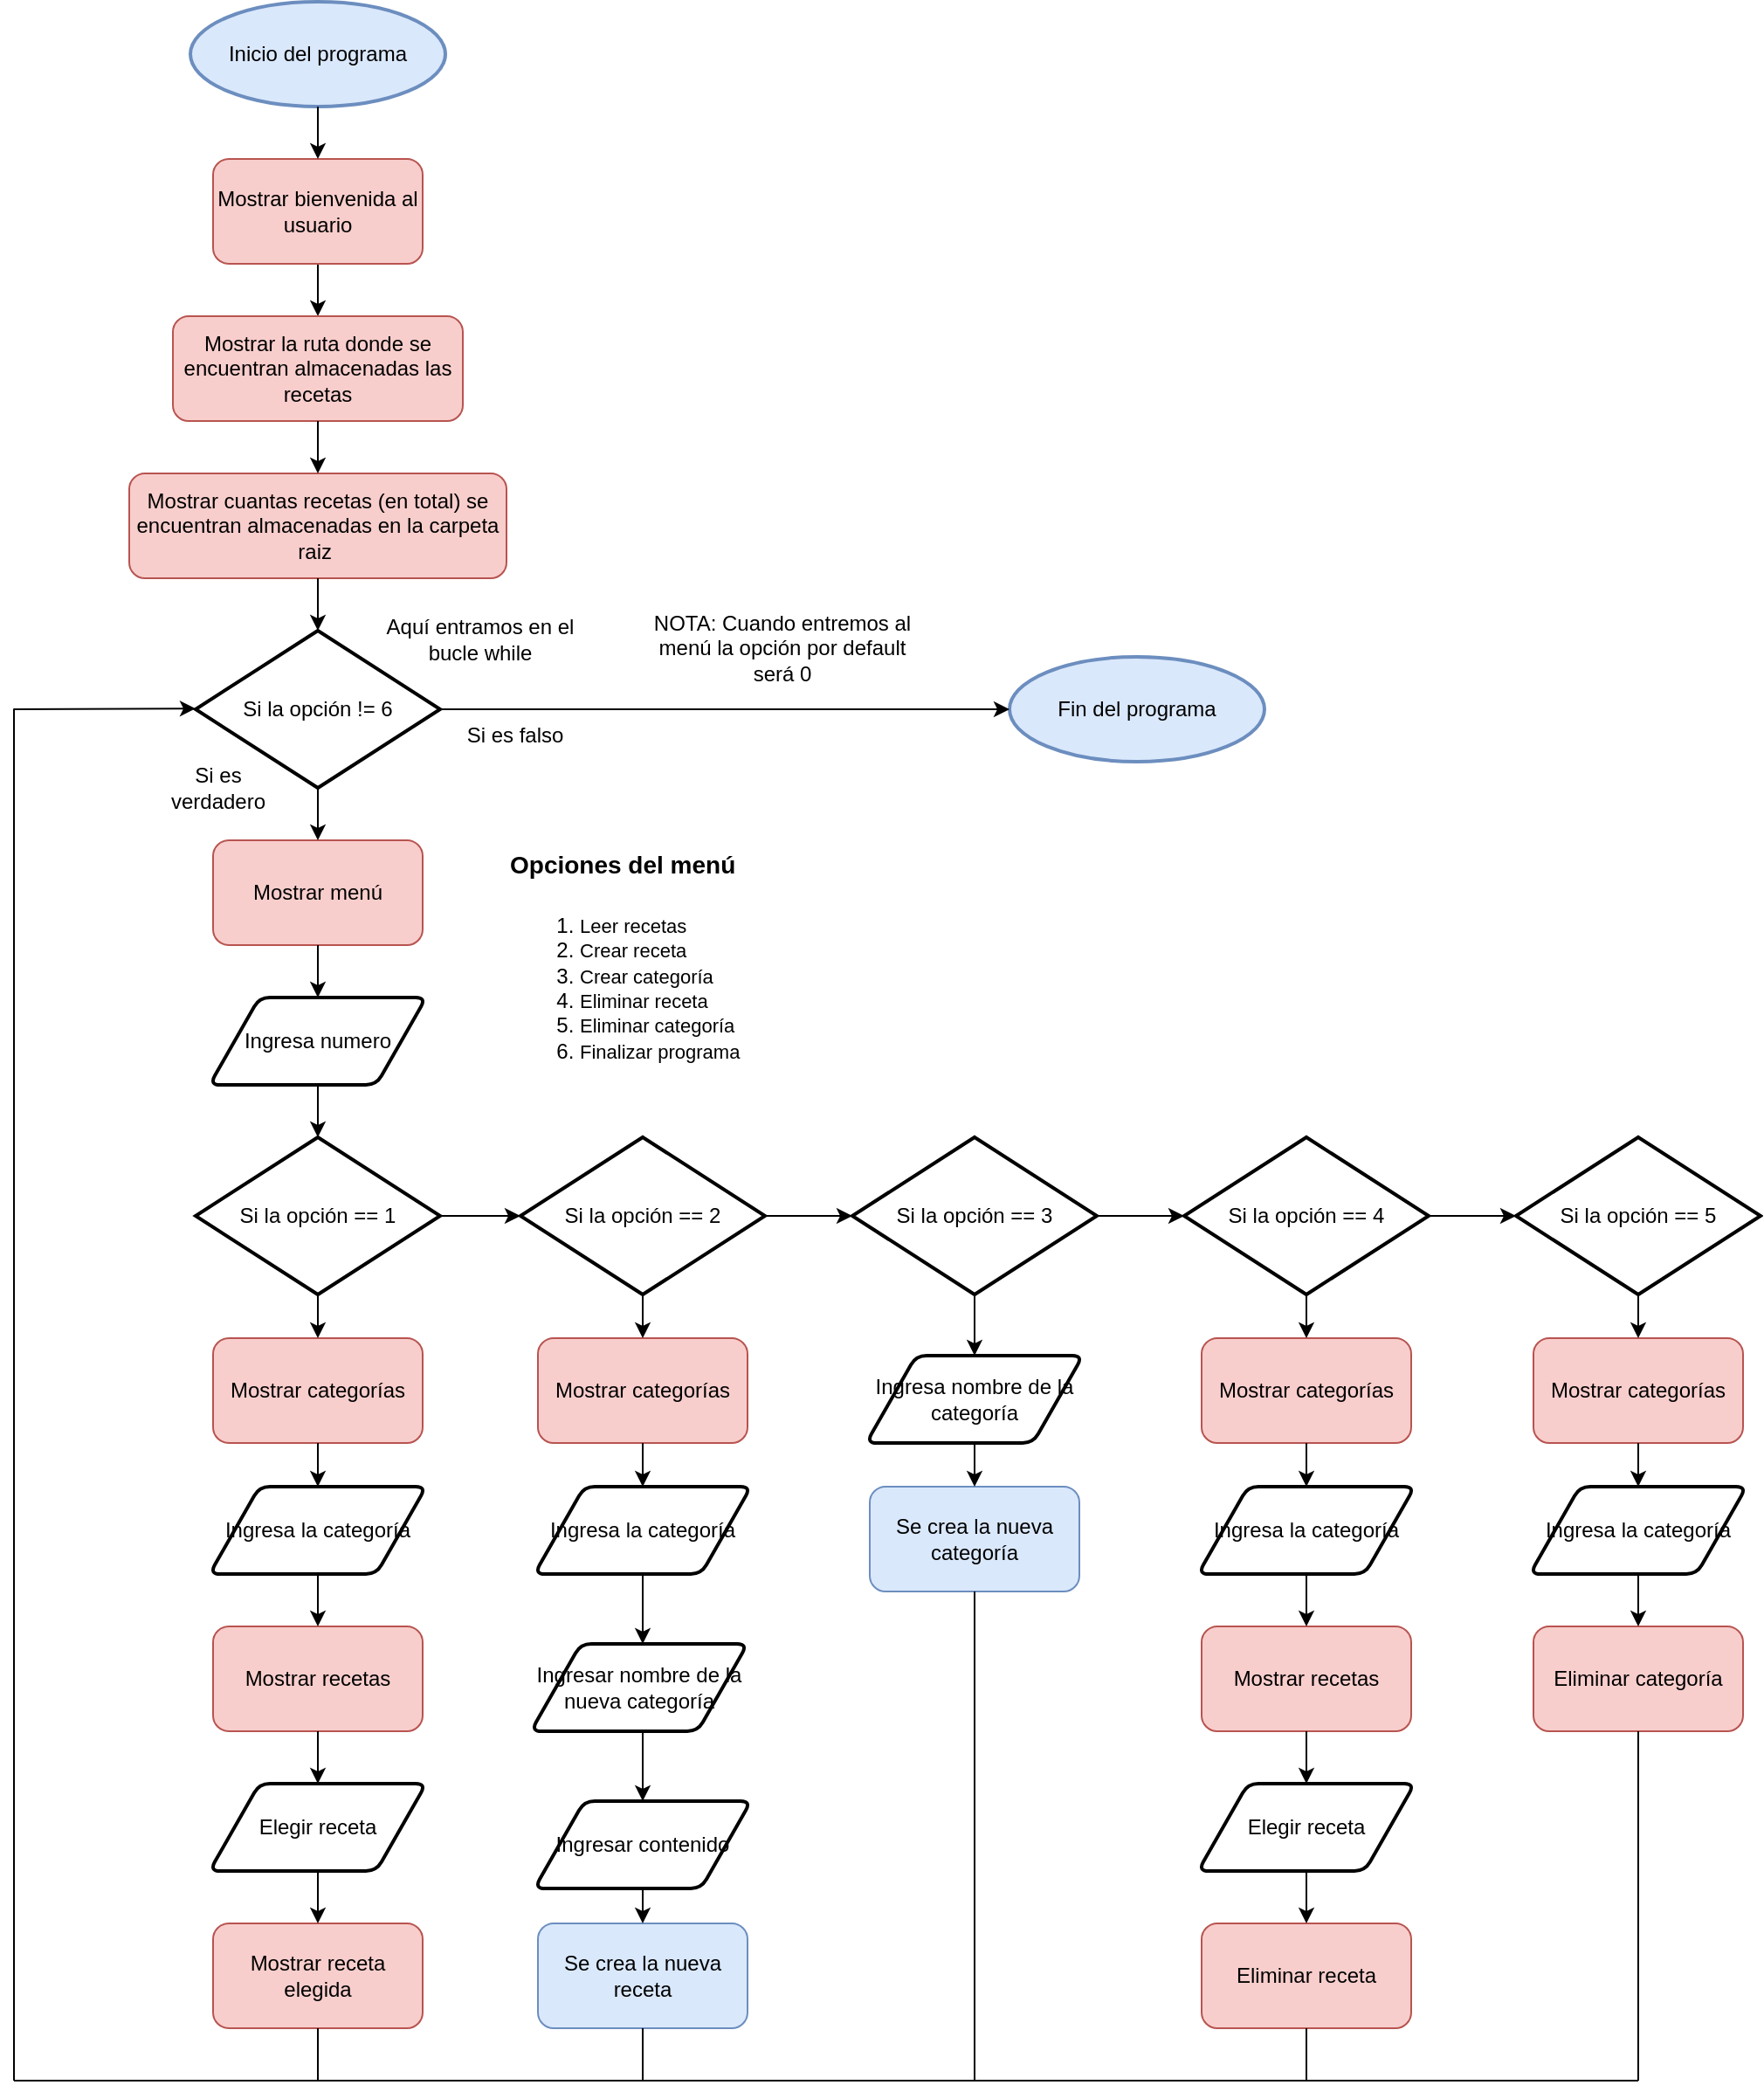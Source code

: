 <mxfile version="26.0.9">
  <diagram name="Página-1" id="kzF11InsTJtlvI3ND-uS">
    <mxGraphModel dx="1050" dy="621" grid="1" gridSize="10" guides="1" tooltips="1" connect="1" arrows="1" fold="1" page="1" pageScale="1" pageWidth="827" pageHeight="1169" math="0" shadow="0">
      <root>
        <mxCell id="0" />
        <mxCell id="1" parent="0" />
        <mxCell id="3ViETpApPe1qbinuCM58-1" value="Inicio del programa" style="strokeWidth=2;html=1;shape=mxgraph.flowchart.start_1;whiteSpace=wrap;fillColor=#dae8fc;strokeColor=#6c8ebf;" parent="1" vertex="1">
          <mxGeometry x="141" y="10" width="146" height="60" as="geometry" />
        </mxCell>
        <mxCell id="NTir04w_F9S96uzVtdC5-6" value="" style="edgeStyle=orthogonalEdgeStyle;rounded=0;orthogonalLoop=1;jettySize=auto;html=1;" parent="1" source="NTir04w_F9S96uzVtdC5-1" target="NTir04w_F9S96uzVtdC5-3" edge="1">
          <mxGeometry relative="1" as="geometry">
            <Array as="points">
              <mxPoint x="214" y="200" />
              <mxPoint x="214" y="200" />
            </Array>
          </mxGeometry>
        </mxCell>
        <mxCell id="NTir04w_F9S96uzVtdC5-1" value="Mostrar bienvenida al usuario" style="rounded=1;whiteSpace=wrap;html=1;fillColor=#f8cecc;strokeColor=#b85450;" parent="1" vertex="1">
          <mxGeometry x="154" y="100" width="120" height="60" as="geometry" />
        </mxCell>
        <mxCell id="NTir04w_F9S96uzVtdC5-2" value="" style="endArrow=classic;html=1;rounded=0;" parent="1" target="NTir04w_F9S96uzVtdC5-1" edge="1">
          <mxGeometry width="50" height="50" relative="1" as="geometry">
            <mxPoint x="214" y="100" as="sourcePoint" />
            <mxPoint x="264" y="50" as="targetPoint" />
          </mxGeometry>
        </mxCell>
        <mxCell id="NTir04w_F9S96uzVtdC5-3" value="Mostrar la ruta donde se encuentran almacenadas las recetas" style="rounded=1;whiteSpace=wrap;html=1;fillColor=#f8cecc;strokeColor=#b85450;" parent="1" vertex="1">
          <mxGeometry x="131" y="190" width="166" height="60" as="geometry" />
        </mxCell>
        <mxCell id="NTir04w_F9S96uzVtdC5-8" value="Mostrar cuantas recetas (en total) se encuentran almacenadas en la carpeta raiz&amp;nbsp;" style="rounded=1;whiteSpace=wrap;html=1;fillColor=#f8cecc;strokeColor=#b85450;" parent="1" vertex="1">
          <mxGeometry x="106" y="280" width="216" height="60" as="geometry" />
        </mxCell>
        <mxCell id="NTir04w_F9S96uzVtdC5-10" value="" style="endArrow=classic;html=1;rounded=0;entryX=0.5;entryY=0;entryDx=0;entryDy=0;" parent="1" target="NTir04w_F9S96uzVtdC5-1" edge="1">
          <mxGeometry width="50" height="50" relative="1" as="geometry">
            <mxPoint x="214" y="70" as="sourcePoint" />
            <mxPoint x="264" y="20" as="targetPoint" />
          </mxGeometry>
        </mxCell>
        <mxCell id="NTir04w_F9S96uzVtdC5-11" value="" style="endArrow=classic;html=1;rounded=0;entryX=0.5;entryY=0;entryDx=0;entryDy=0;" parent="1" target="NTir04w_F9S96uzVtdC5-8" edge="1">
          <mxGeometry width="50" height="50" relative="1" as="geometry">
            <mxPoint x="214" y="250" as="sourcePoint" />
            <mxPoint x="264" y="200" as="targetPoint" />
          </mxGeometry>
        </mxCell>
        <mxCell id="NTir04w_F9S96uzVtdC5-12" value="Mostrar menú" style="rounded=1;whiteSpace=wrap;html=1;fillColor=#f8cecc;strokeColor=#b85450;" parent="1" vertex="1">
          <mxGeometry x="154" y="490" width="120" height="60" as="geometry" />
        </mxCell>
        <mxCell id="mHcv7NWztH-BuW8Ib_pw-1" value="Si la opción != 6" style="strokeWidth=2;shape=mxgraph.flowchart.decision;whiteSpace=wrap;html=1;" parent="1" vertex="1">
          <mxGeometry x="144" y="370" width="140" height="90" as="geometry" />
        </mxCell>
        <mxCell id="mHcv7NWztH-BuW8Ib_pw-4" value="Si es verdadero" style="text;html=1;align=center;verticalAlign=middle;whiteSpace=wrap;rounded=0;" parent="1" vertex="1">
          <mxGeometry x="120" y="440" width="74" height="40" as="geometry" />
        </mxCell>
        <mxCell id="mHcv7NWztH-BuW8Ib_pw-5" value="Aquí entramos en el bucle while" style="text;html=1;align=center;verticalAlign=middle;whiteSpace=wrap;rounded=0;" parent="1" vertex="1">
          <mxGeometry x="240" y="360" width="134" height="30" as="geometry" />
        </mxCell>
        <mxCell id="mHcv7NWztH-BuW8Ib_pw-7" value="Si la opción == 1" style="strokeWidth=2;shape=mxgraph.flowchart.decision;whiteSpace=wrap;html=1;" parent="1" vertex="1">
          <mxGeometry x="144" y="660" width="140" height="90" as="geometry" />
        </mxCell>
        <mxCell id="mHcv7NWztH-BuW8Ib_pw-12" value="" style="endArrow=classic;html=1;rounded=0;" parent="1" target="mHcv7NWztH-BuW8Ib_pw-1" edge="1">
          <mxGeometry width="50" height="50" relative="1" as="geometry">
            <mxPoint x="214" y="340" as="sourcePoint" />
            <mxPoint x="264" y="290" as="targetPoint" />
          </mxGeometry>
        </mxCell>
        <mxCell id="mHcv7NWztH-BuW8Ib_pw-13" value="" style="endArrow=classic;html=1;rounded=0;entryX=0.5;entryY=0;entryDx=0;entryDy=0;" parent="1" target="NTir04w_F9S96uzVtdC5-12" edge="1">
          <mxGeometry width="50" height="50" relative="1" as="geometry">
            <mxPoint x="214" y="460" as="sourcePoint" />
            <mxPoint x="264" y="410" as="targetPoint" />
          </mxGeometry>
        </mxCell>
        <mxCell id="mHcv7NWztH-BuW8Ib_pw-15" value="NOTA: Cuando entremos al menú la opción por default será 0" style="text;html=1;align=center;verticalAlign=middle;whiteSpace=wrap;rounded=0;" parent="1" vertex="1">
          <mxGeometry x="400" y="360" width="160" height="40" as="geometry" />
        </mxCell>
        <mxCell id="mHcv7NWztH-BuW8Ib_pw-16" value="Ingresa numero" style="shape=parallelogram;html=1;strokeWidth=2;perimeter=parallelogramPerimeter;whiteSpace=wrap;rounded=1;arcSize=12;size=0.23;" parent="1" vertex="1">
          <mxGeometry x="152" y="580" width="124" height="50" as="geometry" />
        </mxCell>
        <mxCell id="mHcv7NWztH-BuW8Ib_pw-17" value="" style="endArrow=classic;html=1;rounded=0;entryX=0.5;entryY=0;entryDx=0;entryDy=0;" parent="1" target="mHcv7NWztH-BuW8Ib_pw-16" edge="1">
          <mxGeometry width="50" height="50" relative="1" as="geometry">
            <mxPoint x="214" y="550" as="sourcePoint" />
            <mxPoint x="264" y="500" as="targetPoint" />
          </mxGeometry>
        </mxCell>
        <mxCell id="mHcv7NWztH-BuW8Ib_pw-18" value="" style="endArrow=classic;html=1;rounded=0;entryX=0.5;entryY=0;entryDx=0;entryDy=0;entryPerimeter=0;" parent="1" target="mHcv7NWztH-BuW8Ib_pw-7" edge="1">
          <mxGeometry width="50" height="50" relative="1" as="geometry">
            <mxPoint x="214" y="630" as="sourcePoint" />
            <mxPoint x="264" y="580" as="targetPoint" />
          </mxGeometry>
        </mxCell>
        <mxCell id="mHcv7NWztH-BuW8Ib_pw-19" value="&lt;h1 style=&quot;margin-top: 0px;&quot;&gt;&lt;font style=&quot;font-size: 14px;&quot;&gt;Opciones del menú&lt;/font&gt;&lt;/h1&gt;&lt;p&gt;&lt;/p&gt;&lt;ol&gt;&lt;li&gt;&lt;font style=&quot;font-size: 11px;&quot;&gt;Leer recetas&amp;nbsp;&lt;/font&gt;&lt;/li&gt;&lt;li&gt;&lt;font style=&quot;font-size: 11px;&quot;&gt;Crear receta&amp;nbsp;&lt;/font&gt;&lt;/li&gt;&lt;li&gt;&lt;font style=&quot;font-size: 11px;&quot;&gt;Crear categoría&lt;/font&gt;&lt;/li&gt;&lt;li&gt;&lt;font style=&quot;font-size: 11px;&quot;&gt;Eliminar receta&lt;/font&gt;&lt;/li&gt;&lt;li&gt;&lt;font style=&quot;font-size: 11px;&quot;&gt;Eliminar categoría&lt;/font&gt;&lt;/li&gt;&lt;li&gt;&lt;font style=&quot;font-size: 11px;&quot;&gt;Finalizar programa&lt;/font&gt;&lt;/li&gt;&lt;/ol&gt;&lt;p&gt;&lt;/p&gt;" style="text;html=1;whiteSpace=wrap;overflow=hidden;rounded=0;" parent="1" vertex="1">
          <mxGeometry x="322" y="480" width="140" height="150" as="geometry" />
        </mxCell>
        <mxCell id="mHcv7NWztH-BuW8Ib_pw-21" value="Ingresa la categoría" style="shape=parallelogram;html=1;strokeWidth=2;perimeter=parallelogramPerimeter;whiteSpace=wrap;rounded=1;arcSize=12;size=0.23;align=center;" parent="1" vertex="1">
          <mxGeometry x="152" y="860" width="124" height="50" as="geometry" />
        </mxCell>
        <mxCell id="mHcv7NWztH-BuW8Ib_pw-22" value="Mostrar recetas" style="rounded=1;whiteSpace=wrap;html=1;fillColor=#f8cecc;strokeColor=#b85450;" parent="1" vertex="1">
          <mxGeometry x="154" y="940" width="120" height="60" as="geometry" />
        </mxCell>
        <mxCell id="mHcv7NWztH-BuW8Ib_pw-23" value="Elegir receta" style="shape=parallelogram;html=1;strokeWidth=2;perimeter=parallelogramPerimeter;whiteSpace=wrap;rounded=1;arcSize=12;size=0.23;align=center;" parent="1" vertex="1">
          <mxGeometry x="152" y="1030" width="124" height="50" as="geometry" />
        </mxCell>
        <mxCell id="mHcv7NWztH-BuW8Ib_pw-24" value="Mostrar receta elegida" style="rounded=1;whiteSpace=wrap;html=1;fillColor=#f8cecc;strokeColor=#b85450;" parent="1" vertex="1">
          <mxGeometry x="154" y="1110" width="120" height="60" as="geometry" />
        </mxCell>
        <mxCell id="dAJCM-8Wbw4aqFR9fW2n-2" value="" style="endArrow=classic;html=1;rounded=0;entryX=0.5;entryY=0;entryDx=0;entryDy=0;" parent="1" target="mHcv7NWztH-BuW8Ib_pw-22" edge="1">
          <mxGeometry width="50" height="50" relative="1" as="geometry">
            <mxPoint x="214" y="910" as="sourcePoint" />
            <mxPoint x="264" y="860" as="targetPoint" />
          </mxGeometry>
        </mxCell>
        <mxCell id="dAJCM-8Wbw4aqFR9fW2n-3" value="" style="endArrow=classic;html=1;rounded=0;entryX=0.5;entryY=0;entryDx=0;entryDy=0;" parent="1" target="mHcv7NWztH-BuW8Ib_pw-23" edge="1">
          <mxGeometry width="50" height="50" relative="1" as="geometry">
            <mxPoint x="214" y="1000" as="sourcePoint" />
            <mxPoint x="264" y="950" as="targetPoint" />
          </mxGeometry>
        </mxCell>
        <mxCell id="dAJCM-8Wbw4aqFR9fW2n-7" value="" style="endArrow=classic;html=1;rounded=0;entryX=0.5;entryY=0;entryDx=0;entryDy=0;" parent="1" target="mHcv7NWztH-BuW8Ib_pw-24" edge="1">
          <mxGeometry width="50" height="50" relative="1" as="geometry">
            <mxPoint x="214" y="1080" as="sourcePoint" />
            <mxPoint x="264" y="1030" as="targetPoint" />
          </mxGeometry>
        </mxCell>
        <mxCell id="dAJCM-8Wbw4aqFR9fW2n-11" value="" style="endArrow=classic;html=1;rounded=0;" parent="1" edge="1">
          <mxGeometry width="50" height="50" relative="1" as="geometry">
            <mxPoint x="40" y="415" as="sourcePoint" />
            <mxPoint x="144" y="414.58" as="targetPoint" />
          </mxGeometry>
        </mxCell>
        <mxCell id="dAJCM-8Wbw4aqFR9fW2n-12" value="" style="endArrow=none;html=1;rounded=0;" parent="1" edge="1">
          <mxGeometry width="50" height="50" relative="1" as="geometry">
            <mxPoint x="40" y="1200" as="sourcePoint" />
            <mxPoint x="40" y="414.58" as="targetPoint" />
          </mxGeometry>
        </mxCell>
        <mxCell id="dAJCM-8Wbw4aqFR9fW2n-13" value="Si la opción == 2" style="strokeWidth=2;shape=mxgraph.flowchart.decision;whiteSpace=wrap;html=1;" parent="1" vertex="1">
          <mxGeometry x="330" y="660" width="140" height="90" as="geometry" />
        </mxCell>
        <mxCell id="dAJCM-8Wbw4aqFR9fW2n-14" value="Si la opción == 3" style="strokeWidth=2;shape=mxgraph.flowchart.decision;whiteSpace=wrap;html=1;" parent="1" vertex="1">
          <mxGeometry x="520" y="660" width="140" height="90" as="geometry" />
        </mxCell>
        <mxCell id="dAJCM-8Wbw4aqFR9fW2n-15" value="Si la opción == 4" style="strokeWidth=2;shape=mxgraph.flowchart.decision;whiteSpace=wrap;html=1;" parent="1" vertex="1">
          <mxGeometry x="710" y="660" width="140" height="90" as="geometry" />
        </mxCell>
        <mxCell id="dAJCM-8Wbw4aqFR9fW2n-16" value="Si la opción == 5" style="strokeWidth=2;shape=mxgraph.flowchart.decision;whiteSpace=wrap;html=1;" parent="1" vertex="1">
          <mxGeometry x="900" y="660" width="140" height="90" as="geometry" />
        </mxCell>
        <mxCell id="xQ-OzBGJRAt4TcHu-Pk_-2" value="" style="endArrow=classic;html=1;rounded=0;exitX=1;exitY=0.5;exitDx=0;exitDy=0;exitPerimeter=0;entryX=0;entryY=0.5;entryDx=0;entryDy=0;entryPerimeter=0;" parent="1" source="mHcv7NWztH-BuW8Ib_pw-7" target="dAJCM-8Wbw4aqFR9fW2n-13" edge="1">
          <mxGeometry width="50" height="50" relative="1" as="geometry">
            <mxPoint x="400" y="800" as="sourcePoint" />
            <mxPoint x="450" y="750" as="targetPoint" />
          </mxGeometry>
        </mxCell>
        <mxCell id="xQ-OzBGJRAt4TcHu-Pk_-3" value="" style="endArrow=classic;html=1;rounded=0;exitX=1;exitY=0.5;exitDx=0;exitDy=0;exitPerimeter=0;entryX=0;entryY=0.5;entryDx=0;entryDy=0;entryPerimeter=0;" parent="1" source="dAJCM-8Wbw4aqFR9fW2n-13" target="dAJCM-8Wbw4aqFR9fW2n-14" edge="1">
          <mxGeometry width="50" height="50" relative="1" as="geometry">
            <mxPoint x="500" y="800" as="sourcePoint" />
            <mxPoint x="550" y="750" as="targetPoint" />
          </mxGeometry>
        </mxCell>
        <mxCell id="xQ-OzBGJRAt4TcHu-Pk_-4" value="" style="endArrow=classic;html=1;rounded=0;exitX=1;exitY=0.5;exitDx=0;exitDy=0;exitPerimeter=0;entryX=0;entryY=0.5;entryDx=0;entryDy=0;entryPerimeter=0;" parent="1" source="dAJCM-8Wbw4aqFR9fW2n-14" target="dAJCM-8Wbw4aqFR9fW2n-15" edge="1">
          <mxGeometry width="50" height="50" relative="1" as="geometry">
            <mxPoint x="640" y="830" as="sourcePoint" />
            <mxPoint x="690" y="780" as="targetPoint" />
          </mxGeometry>
        </mxCell>
        <mxCell id="xQ-OzBGJRAt4TcHu-Pk_-5" value="" style="endArrow=classic;html=1;rounded=0;exitX=1;exitY=0.5;exitDx=0;exitDy=0;exitPerimeter=0;entryX=0;entryY=0.5;entryDx=0;entryDy=0;entryPerimeter=0;" parent="1" source="dAJCM-8Wbw4aqFR9fW2n-15" target="dAJCM-8Wbw4aqFR9fW2n-16" edge="1">
          <mxGeometry width="50" height="50" relative="1" as="geometry">
            <mxPoint x="860" y="800" as="sourcePoint" />
            <mxPoint x="910" y="750" as="targetPoint" />
          </mxGeometry>
        </mxCell>
        <mxCell id="xQ-OzBGJRAt4TcHu-Pk_-6" value="" style="endArrow=none;html=1;rounded=0;entryX=0.5;entryY=1;entryDx=0;entryDy=0;" parent="1" target="mHcv7NWztH-BuW8Ib_pw-24" edge="1">
          <mxGeometry width="50" height="50" relative="1" as="geometry">
            <mxPoint x="214" y="1200" as="sourcePoint" />
            <mxPoint x="191" y="1190" as="targetPoint" />
          </mxGeometry>
        </mxCell>
        <mxCell id="pYzMngqtYcaq5xoUuyQM-1" value="Ingresa la categoría" style="shape=parallelogram;html=1;strokeWidth=2;perimeter=parallelogramPerimeter;whiteSpace=wrap;rounded=1;arcSize=12;size=0.23;align=center;" vertex="1" parent="1">
          <mxGeometry x="338" y="860" width="124" height="50" as="geometry" />
        </mxCell>
        <mxCell id="pYzMngqtYcaq5xoUuyQM-3" value="Mostrar categorías" style="rounded=1;whiteSpace=wrap;html=1;fillColor=#f8cecc;strokeColor=#b85450;" vertex="1" parent="1">
          <mxGeometry x="340" y="775" width="120" height="60" as="geometry" />
        </mxCell>
        <mxCell id="pYzMngqtYcaq5xoUuyQM-6" value="" style="endArrow=classic;html=1;rounded=0;entryX=0.5;entryY=0;entryDx=0;entryDy=0;" edge="1" parent="1" target="pYzMngqtYcaq5xoUuyQM-3">
          <mxGeometry width="50" height="50" relative="1" as="geometry">
            <mxPoint x="400" y="750" as="sourcePoint" />
            <mxPoint x="450" y="700" as="targetPoint" />
          </mxGeometry>
        </mxCell>
        <mxCell id="pYzMngqtYcaq5xoUuyQM-7" value="" style="endArrow=classic;html=1;rounded=0;entryX=0.5;entryY=0;entryDx=0;entryDy=0;" edge="1" parent="1" target="pYzMngqtYcaq5xoUuyQM-1">
          <mxGeometry width="50" height="50" relative="1" as="geometry">
            <mxPoint x="400" y="835" as="sourcePoint" />
            <mxPoint x="540" y="870" as="targetPoint" />
          </mxGeometry>
        </mxCell>
        <mxCell id="pYzMngqtYcaq5xoUuyQM-8" value="&lt;font&gt;Ingresar nombre de la nueva categoría&lt;/font&gt;" style="shape=parallelogram;html=1;strokeWidth=2;perimeter=parallelogramPerimeter;whiteSpace=wrap;rounded=1;arcSize=12;size=0.23;align=center;" vertex="1" parent="1">
          <mxGeometry x="336" y="950" width="124" height="50" as="geometry" />
        </mxCell>
        <mxCell id="pYzMngqtYcaq5xoUuyQM-9" value="" style="endArrow=classic;html=1;rounded=0;exitX=0.5;exitY=1;exitDx=0;exitDy=0;" edge="1" parent="1" source="pYzMngqtYcaq5xoUuyQM-1">
          <mxGeometry width="50" height="50" relative="1" as="geometry">
            <mxPoint x="420" y="930" as="sourcePoint" />
            <mxPoint x="400" y="950" as="targetPoint" />
          </mxGeometry>
        </mxCell>
        <mxCell id="pYzMngqtYcaq5xoUuyQM-11" value="Ingresar contenido" style="shape=parallelogram;html=1;strokeWidth=2;perimeter=parallelogramPerimeter;whiteSpace=wrap;rounded=1;arcSize=12;size=0.23;align=center;" vertex="1" parent="1">
          <mxGeometry x="338" y="1040" width="124" height="50" as="geometry" />
        </mxCell>
        <mxCell id="pYzMngqtYcaq5xoUuyQM-12" value="" style="endArrow=classic;html=1;rounded=0;entryX=0.5;entryY=0;entryDx=0;entryDy=0;" edge="1" parent="1" target="pYzMngqtYcaq5xoUuyQM-11">
          <mxGeometry width="50" height="50" relative="1" as="geometry">
            <mxPoint x="400" y="1000" as="sourcePoint" />
            <mxPoint x="450" y="950" as="targetPoint" />
          </mxGeometry>
        </mxCell>
        <mxCell id="pYzMngqtYcaq5xoUuyQM-15" value="Ingresa nombre de la categoría" style="shape=parallelogram;html=1;strokeWidth=2;perimeter=parallelogramPerimeter;whiteSpace=wrap;rounded=1;arcSize=12;size=0.23;align=center;" vertex="1" parent="1">
          <mxGeometry x="528" y="785" width="124" height="50" as="geometry" />
        </mxCell>
        <mxCell id="pYzMngqtYcaq5xoUuyQM-16" value="" style="endArrow=classic;html=1;rounded=0;entryX=0.5;entryY=0;entryDx=0;entryDy=0;" edge="1" parent="1" target="pYzMngqtYcaq5xoUuyQM-15">
          <mxGeometry width="50" height="50" relative="1" as="geometry">
            <mxPoint x="590" y="750" as="sourcePoint" />
            <mxPoint x="640" y="700" as="targetPoint" />
          </mxGeometry>
        </mxCell>
        <mxCell id="pYzMngqtYcaq5xoUuyQM-17" value="Se crea la nueva categoría" style="rounded=1;whiteSpace=wrap;html=1;fillColor=#dae8fc;strokeColor=#6c8ebf;" vertex="1" parent="1">
          <mxGeometry x="530" y="860" width="120" height="60" as="geometry" />
        </mxCell>
        <mxCell id="pYzMngqtYcaq5xoUuyQM-18" value="" style="endArrow=classic;html=1;rounded=0;" edge="1" parent="1" target="pYzMngqtYcaq5xoUuyQM-17">
          <mxGeometry width="50" height="50" relative="1" as="geometry">
            <mxPoint x="590" y="835" as="sourcePoint" />
            <mxPoint x="640" y="785" as="targetPoint" />
          </mxGeometry>
        </mxCell>
        <mxCell id="pYzMngqtYcaq5xoUuyQM-19" value="" style="endArrow=none;html=1;rounded=0;" edge="1" parent="1">
          <mxGeometry width="50" height="50" relative="1" as="geometry">
            <mxPoint x="590" y="1200" as="sourcePoint" />
            <mxPoint x="590" y="920" as="targetPoint" />
          </mxGeometry>
        </mxCell>
        <mxCell id="pYzMngqtYcaq5xoUuyQM-20" value="Mostrar categorías" style="rounded=1;whiteSpace=wrap;html=1;fillColor=#f8cecc;strokeColor=#b85450;" vertex="1" parent="1">
          <mxGeometry x="720" y="775" width="120" height="60" as="geometry" />
        </mxCell>
        <mxCell id="pYzMngqtYcaq5xoUuyQM-21" value="Mostrar categorías" style="rounded=1;whiteSpace=wrap;html=1;fillColor=#f8cecc;strokeColor=#b85450;" vertex="1" parent="1">
          <mxGeometry x="154" y="775" width="120" height="60" as="geometry" />
        </mxCell>
        <mxCell id="pYzMngqtYcaq5xoUuyQM-23" value="" style="endArrow=classic;html=1;rounded=0;exitX=0.5;exitY=1;exitDx=0;exitDy=0;exitPerimeter=0;entryX=0.5;entryY=0;entryDx=0;entryDy=0;" edge="1" parent="1" source="mHcv7NWztH-BuW8Ib_pw-7" target="pYzMngqtYcaq5xoUuyQM-21">
          <mxGeometry width="50" height="50" relative="1" as="geometry">
            <mxPoint x="250" y="760" as="sourcePoint" />
            <mxPoint x="300" y="710" as="targetPoint" />
          </mxGeometry>
        </mxCell>
        <mxCell id="pYzMngqtYcaq5xoUuyQM-25" value="" style="endArrow=classic;html=1;rounded=0;entryX=0.5;entryY=0;entryDx=0;entryDy=0;exitX=0.5;exitY=1;exitDx=0;exitDy=0;" edge="1" parent="1" source="pYzMngqtYcaq5xoUuyQM-21" target="mHcv7NWztH-BuW8Ib_pw-21">
          <mxGeometry width="50" height="50" relative="1" as="geometry">
            <mxPoint x="210" y="835" as="sourcePoint" />
            <mxPoint x="260" y="785" as="targetPoint" />
          </mxGeometry>
        </mxCell>
        <mxCell id="pYzMngqtYcaq5xoUuyQM-26" value="Ingresa la categoría" style="shape=parallelogram;html=1;strokeWidth=2;perimeter=parallelogramPerimeter;whiteSpace=wrap;rounded=1;arcSize=12;size=0.23;align=center;" vertex="1" parent="1">
          <mxGeometry x="718" y="860" width="124" height="50" as="geometry" />
        </mxCell>
        <mxCell id="pYzMngqtYcaq5xoUuyQM-27" value="Mostrar recetas" style="rounded=1;whiteSpace=wrap;html=1;fillColor=#f8cecc;strokeColor=#b85450;" vertex="1" parent="1">
          <mxGeometry x="720" y="940" width="120" height="60" as="geometry" />
        </mxCell>
        <mxCell id="pYzMngqtYcaq5xoUuyQM-28" value="Elegir receta" style="shape=parallelogram;html=1;strokeWidth=2;perimeter=parallelogramPerimeter;whiteSpace=wrap;rounded=1;arcSize=12;size=0.23;align=center;" vertex="1" parent="1">
          <mxGeometry x="718" y="1030" width="124" height="50" as="geometry" />
        </mxCell>
        <mxCell id="pYzMngqtYcaq5xoUuyQM-29" value="Eliminar receta" style="rounded=1;whiteSpace=wrap;html=1;fillColor=#f8cecc;strokeColor=#b85450;" vertex="1" parent="1">
          <mxGeometry x="720" y="1110" width="120" height="60" as="geometry" />
        </mxCell>
        <mxCell id="pYzMngqtYcaq5xoUuyQM-30" value="" style="endArrow=classic;html=1;rounded=0;entryX=0.5;entryY=0;entryDx=0;entryDy=0;" edge="1" parent="1" target="pYzMngqtYcaq5xoUuyQM-27">
          <mxGeometry width="50" height="50" relative="1" as="geometry">
            <mxPoint x="780" y="910" as="sourcePoint" />
            <mxPoint x="830" y="860" as="targetPoint" />
          </mxGeometry>
        </mxCell>
        <mxCell id="pYzMngqtYcaq5xoUuyQM-31" value="" style="endArrow=classic;html=1;rounded=0;entryX=0.5;entryY=0;entryDx=0;entryDy=0;" edge="1" parent="1" target="pYzMngqtYcaq5xoUuyQM-28">
          <mxGeometry width="50" height="50" relative="1" as="geometry">
            <mxPoint x="780" y="1000" as="sourcePoint" />
            <mxPoint x="830" y="950" as="targetPoint" />
          </mxGeometry>
        </mxCell>
        <mxCell id="pYzMngqtYcaq5xoUuyQM-32" value="" style="endArrow=classic;html=1;rounded=0;entryX=0.5;entryY=0;entryDx=0;entryDy=0;" edge="1" parent="1" target="pYzMngqtYcaq5xoUuyQM-29">
          <mxGeometry width="50" height="50" relative="1" as="geometry">
            <mxPoint x="780" y="1080" as="sourcePoint" />
            <mxPoint x="830" y="1030" as="targetPoint" />
          </mxGeometry>
        </mxCell>
        <mxCell id="pYzMngqtYcaq5xoUuyQM-33" value="" style="endArrow=none;html=1;rounded=0;entryX=0.5;entryY=1;entryDx=0;entryDy=0;" edge="1" parent="1" target="pYzMngqtYcaq5xoUuyQM-29">
          <mxGeometry width="50" height="50" relative="1" as="geometry">
            <mxPoint x="780" y="1200" as="sourcePoint" />
            <mxPoint x="757" y="1190" as="targetPoint" />
          </mxGeometry>
        </mxCell>
        <mxCell id="pYzMngqtYcaq5xoUuyQM-34" value="" style="endArrow=classic;html=1;rounded=0;exitX=0.5;exitY=1;exitDx=0;exitDy=0;exitPerimeter=0;entryX=0.5;entryY=0;entryDx=0;entryDy=0;" edge="1" parent="1" source="dAJCM-8Wbw4aqFR9fW2n-15" target="pYzMngqtYcaq5xoUuyQM-20">
          <mxGeometry width="50" height="50" relative="1" as="geometry">
            <mxPoint x="850" y="760" as="sourcePoint" />
            <mxPoint x="900" y="710" as="targetPoint" />
          </mxGeometry>
        </mxCell>
        <mxCell id="pYzMngqtYcaq5xoUuyQM-35" value="" style="endArrow=classic;html=1;rounded=0;exitX=0.5;exitY=1;exitDx=0;exitDy=0;" edge="1" parent="1" source="pYzMngqtYcaq5xoUuyQM-20" target="pYzMngqtYcaq5xoUuyQM-26">
          <mxGeometry width="50" height="50" relative="1" as="geometry">
            <mxPoint x="540" y="950" as="sourcePoint" />
            <mxPoint x="590" y="900" as="targetPoint" />
          </mxGeometry>
        </mxCell>
        <mxCell id="pYzMngqtYcaq5xoUuyQM-36" value="Mostrar categorías" style="rounded=1;whiteSpace=wrap;html=1;fillColor=#f8cecc;strokeColor=#b85450;" vertex="1" parent="1">
          <mxGeometry x="910" y="775" width="120" height="60" as="geometry" />
        </mxCell>
        <mxCell id="pYzMngqtYcaq5xoUuyQM-37" value="Ingresa la categoría" style="shape=parallelogram;html=1;strokeWidth=2;perimeter=parallelogramPerimeter;whiteSpace=wrap;rounded=1;arcSize=12;size=0.23;align=center;" vertex="1" parent="1">
          <mxGeometry x="908" y="860" width="124" height="50" as="geometry" />
        </mxCell>
        <mxCell id="pYzMngqtYcaq5xoUuyQM-38" value="Eliminar categoría" style="rounded=1;whiteSpace=wrap;html=1;fillColor=#f8cecc;strokeColor=#b85450;" vertex="1" parent="1">
          <mxGeometry x="910" y="940" width="120" height="60" as="geometry" />
        </mxCell>
        <mxCell id="pYzMngqtYcaq5xoUuyQM-39" value="" style="endArrow=classic;html=1;rounded=0;entryX=0.5;entryY=0;entryDx=0;entryDy=0;" edge="1" parent="1" target="pYzMngqtYcaq5xoUuyQM-36">
          <mxGeometry width="50" height="50" relative="1" as="geometry">
            <mxPoint x="970" y="750" as="sourcePoint" />
            <mxPoint x="1020" y="700" as="targetPoint" />
          </mxGeometry>
        </mxCell>
        <mxCell id="pYzMngqtYcaq5xoUuyQM-41" value="" style="endArrow=classic;html=1;rounded=0;" edge="1" parent="1" target="pYzMngqtYcaq5xoUuyQM-37">
          <mxGeometry width="50" height="50" relative="1" as="geometry">
            <mxPoint x="970" y="835" as="sourcePoint" />
            <mxPoint x="1020" y="785" as="targetPoint" />
          </mxGeometry>
        </mxCell>
        <mxCell id="pYzMngqtYcaq5xoUuyQM-42" value="" style="endArrow=classic;html=1;rounded=0;entryX=0.5;entryY=0;entryDx=0;entryDy=0;" edge="1" parent="1" target="pYzMngqtYcaq5xoUuyQM-38">
          <mxGeometry width="50" height="50" relative="1" as="geometry">
            <mxPoint x="970" y="910" as="sourcePoint" />
            <mxPoint x="1020" y="860" as="targetPoint" />
          </mxGeometry>
        </mxCell>
        <mxCell id="pYzMngqtYcaq5xoUuyQM-43" value="" style="endArrow=none;html=1;rounded=0;" edge="1" parent="1">
          <mxGeometry width="50" height="50" relative="1" as="geometry">
            <mxPoint x="970" y="1000" as="sourcePoint" />
            <mxPoint x="970" y="1200" as="targetPoint" />
          </mxGeometry>
        </mxCell>
        <mxCell id="pYzMngqtYcaq5xoUuyQM-44" value="" style="endArrow=none;html=1;rounded=0;" edge="1" parent="1">
          <mxGeometry width="50" height="50" relative="1" as="geometry">
            <mxPoint x="40" y="1200" as="sourcePoint" />
            <mxPoint x="970" y="1200" as="targetPoint" />
          </mxGeometry>
        </mxCell>
        <mxCell id="pYzMngqtYcaq5xoUuyQM-45" value="Se crea la nueva receta" style="rounded=1;whiteSpace=wrap;html=1;fillColor=#dae8fc;strokeColor=#6c8ebf;" vertex="1" parent="1">
          <mxGeometry x="340" y="1110" width="120" height="60" as="geometry" />
        </mxCell>
        <mxCell id="pYzMngqtYcaq5xoUuyQM-46" value="" style="endArrow=classic;html=1;rounded=0;exitX=0.5;exitY=1;exitDx=0;exitDy=0;" edge="1" parent="1" source="pYzMngqtYcaq5xoUuyQM-11" target="pYzMngqtYcaq5xoUuyQM-45">
          <mxGeometry width="50" height="50" relative="1" as="geometry">
            <mxPoint x="500" y="1080" as="sourcePoint" />
            <mxPoint x="550" y="1030" as="targetPoint" />
          </mxGeometry>
        </mxCell>
        <mxCell id="pYzMngqtYcaq5xoUuyQM-47" value="" style="endArrow=none;html=1;rounded=0;" edge="1" parent="1">
          <mxGeometry width="50" height="50" relative="1" as="geometry">
            <mxPoint x="400" y="1170" as="sourcePoint" />
            <mxPoint x="400" y="1200" as="targetPoint" />
          </mxGeometry>
        </mxCell>
        <mxCell id="pYzMngqtYcaq5xoUuyQM-48" value="Fin del programa" style="strokeWidth=2;html=1;shape=mxgraph.flowchart.start_1;whiteSpace=wrap;fillColor=#dae8fc;strokeColor=#6c8ebf;" vertex="1" parent="1">
          <mxGeometry x="610" y="385" width="146" height="60" as="geometry" />
        </mxCell>
        <mxCell id="pYzMngqtYcaq5xoUuyQM-49" value="" style="endArrow=classic;html=1;rounded=0;exitX=1;exitY=0.5;exitDx=0;exitDy=0;exitPerimeter=0;entryX=0;entryY=0.5;entryDx=0;entryDy=0;entryPerimeter=0;" edge="1" parent="1" source="mHcv7NWztH-BuW8Ib_pw-1" target="pYzMngqtYcaq5xoUuyQM-48">
          <mxGeometry width="50" height="50" relative="1" as="geometry">
            <mxPoint x="330" y="430" as="sourcePoint" />
            <mxPoint x="380" y="380" as="targetPoint" />
          </mxGeometry>
        </mxCell>
        <mxCell id="pYzMngqtYcaq5xoUuyQM-50" value="Si es falso" style="text;html=1;align=center;verticalAlign=middle;whiteSpace=wrap;rounded=0;" vertex="1" parent="1">
          <mxGeometry x="284" y="415" width="86" height="30" as="geometry" />
        </mxCell>
      </root>
    </mxGraphModel>
  </diagram>
</mxfile>

